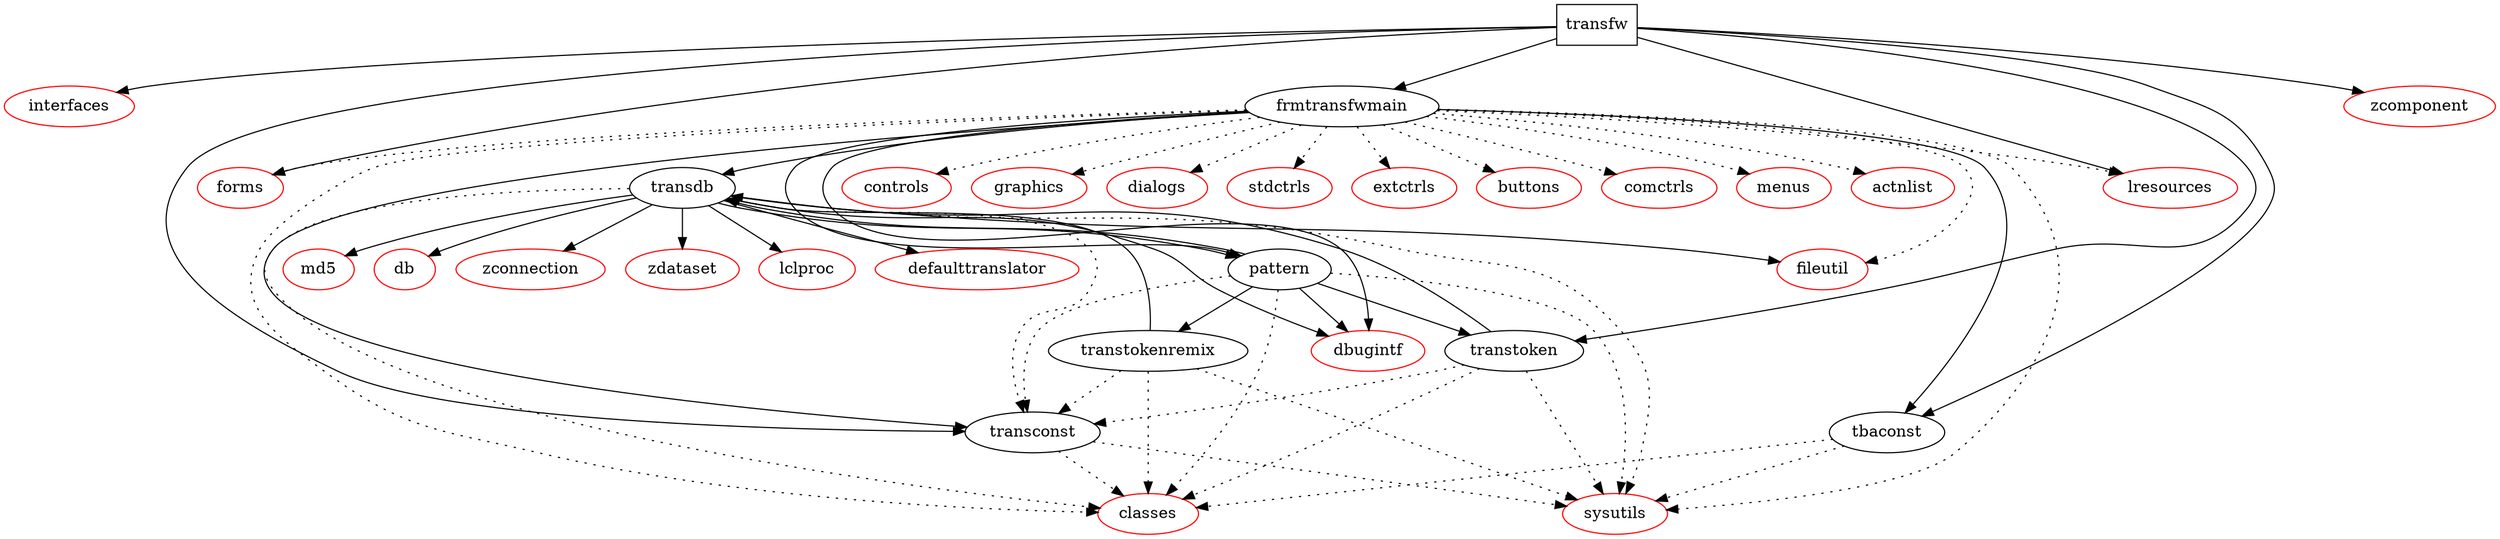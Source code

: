 digraph output {
transfw [shape=box]
transfw->interfaces
interfaces [color=red]
transfw->forms
forms [color=red]
transfw->frmtransfwmain
node [shape=ellipse]
edge [style=dotted]
frmtransfwmain->classes
classes [color=red]
edge [style=dotted]
frmtransfwmain->sysutils
sysutils [color=red]
edge [style=dotted]
frmtransfwmain->fileutil
fileutil [color=red]
edge [style=dotted]
frmtransfwmain->lresources
lresources [color=red]
edge [style=dotted]
frmtransfwmain->forms
edge [style=dotted]
frmtransfwmain->controls
controls [color=red]
edge [style=dotted]
frmtransfwmain->graphics
graphics [color=red]
edge [style=dotted]
frmtransfwmain->dialogs
dialogs [color=red]
edge [style=dotted]
frmtransfwmain->stdctrls
stdctrls [color=red]
edge [style=dotted]
frmtransfwmain->extctrls
extctrls [color=red]
edge [style=dotted]
frmtransfwmain->buttons
buttons [color=red]
edge [style=dotted]
frmtransfwmain->comctrls
comctrls [color=red]
edge [style=dotted]
frmtransfwmain->menus
menus [color=red]
edge [style=dotted]
frmtransfwmain->actnlist
actnlist [color=red]
edge [style=solid]
frmtransfwmain->tbaconst
node [shape=ellipse]
edge [style=dotted]
tbaconst->classes
edge [style=dotted]
tbaconst->sysutils
edge [style=solid]
frmtransfwmain->transdb
node [shape=ellipse]
edge [style=dotted]
transdb->classes
edge [style=dotted]
transdb->sysutils
edge [style=dotted]
transdb->transconst
node [shape=ellipse]
edge [style=dotted]
transconst->classes
edge [style=dotted]
transconst->sysutils
edge [style=solid]
transdb->md5
md5 [color=red]
edge [style=solid]
transdb->db
db [color=red]
edge [style=solid]
transdb->zconnection
zconnection [color=red]
edge [style=solid]
transdb->zdataset
zdataset [color=red]
edge [style=solid]
transdb->pattern
node [shape=ellipse]
edge [style=dotted]
pattern->classes
edge [style=dotted]
pattern->sysutils
edge [style=dotted]
pattern->transconst
edge [style=solid]
pattern->transtoken
node [shape=ellipse]
edge [style=dotted]
transtoken->classes
edge [style=dotted]
transtoken->sysutils
edge [style=dotted]
transtoken->transconst
edge [style=solid]
transtoken->transdb
edge [style=solid]
pattern->transtokenremix
node [shape=ellipse]
edge [style=dotted]
transtokenremix->classes
edge [style=dotted]
transtokenremix->sysutils
edge [style=dotted]
transtokenremix->transconst
edge [style=solid]
transtokenremix->transdb
edge [style=solid]
pattern->transdb
edge [style=solid]
pattern->dbugintf
dbugintf [color=red]
edge [style=solid]
transdb->dbugintf
edge [style=solid]
transdb->lclproc
lclproc [color=red]
edge [style=solid]
transdb->defaulttranslator
defaulttranslator [color=red]
edge [style=solid]
transdb->fileutil
edge [style=solid]
frmtransfwmain->pattern
edge [style=solid]
frmtransfwmain->transconst
edge [style=solid]
frmtransfwmain->dbugintf
transfw->lresources
transfw->transtoken
transfw->transconst
transfw->tbaconst
transfw->zcomponent
zcomponent [color=red]
}
